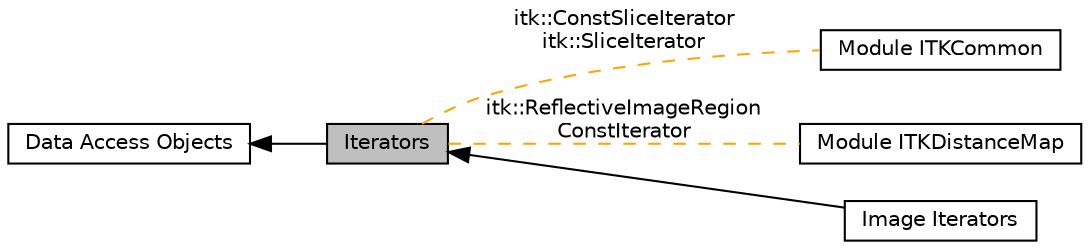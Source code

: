 digraph "Iterators"
{
  edge [fontname="Helvetica",fontsize="10",labelfontname="Helvetica",labelfontsize="10"];
  node [fontname="Helvetica",fontsize="10",shape=box];
  rankdir=LR;
  Node2 [label="Data Access Objects",height=0.2,width=0.4,color="black", fillcolor="white", style="filled",URL="$group__DataAccess.html",tooltip=" "];
  Node4 [label="Module ITKCommon",height=0.2,width=0.4,color="black", fillcolor="white", style="filled",URL="$group__ITKCommon.html",tooltip=" "];
  Node5 [label="Module ITKDistanceMap",height=0.2,width=0.4,color="black", fillcolor="white", style="filled",URL="$group__ITKDistanceMap.html",tooltip=" "];
  Node3 [label="Image Iterators",height=0.2,width=0.4,color="black", fillcolor="white", style="filled",URL="$group__ImageIterators.html",tooltip=" "];
  Node1 [label="Iterators",height=0.2,width=0.4,color="black", fillcolor="grey75", style="filled", fontcolor="black",tooltip=" "];
  Node2->Node1 [shape=plaintext, dir="back", style="solid"];
  Node1->Node3 [shape=plaintext, dir="back", style="solid"];
  Node1->Node4 [shape=plaintext, label="itk::ConstSliceIterator\nitk::SliceIterator", color="orange", dir="none", style="dashed"];
  Node1->Node5 [shape=plaintext, label="itk::ReflectiveImageRegion\lConstIterator", color="orange", dir="none", style="dashed"];
}

